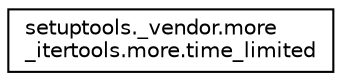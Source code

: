 digraph "Graphical Class Hierarchy"
{
 // LATEX_PDF_SIZE
  edge [fontname="Helvetica",fontsize="10",labelfontname="Helvetica",labelfontsize="10"];
  node [fontname="Helvetica",fontsize="10",shape=record];
  rankdir="LR";
  Node0 [label="setuptools._vendor.more\l_itertools.more.time_limited",height=0.2,width=0.4,color="black", fillcolor="white", style="filled",URL="$d2/d16/classsetuptools_1_1__vendor_1_1more__itertools_1_1more_1_1time__limited.html",tooltip=" "];
}
